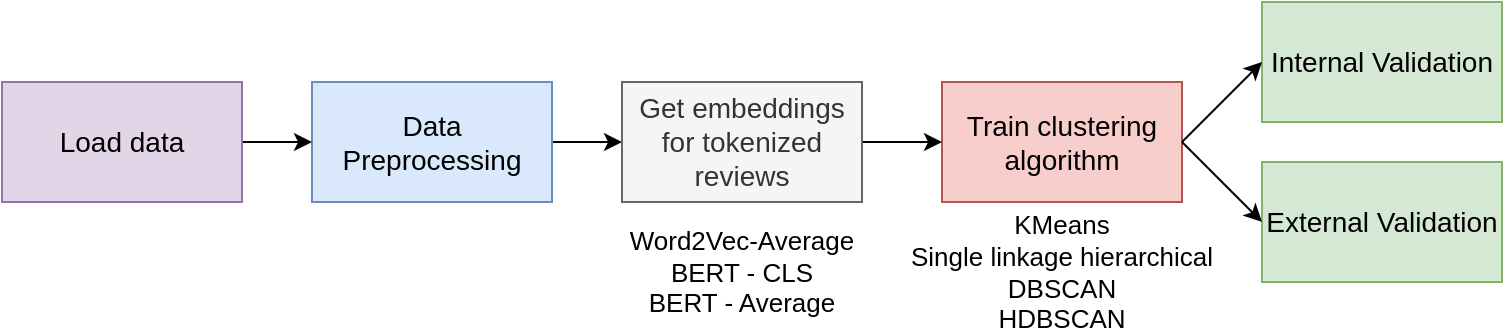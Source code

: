 <mxfile version="21.1.4">
  <diagram name="Page-1" id="FPDV_LwQbvroBTClhenk">
    <mxGraphModel dx="1195" dy="633" grid="1" gridSize="10" guides="1" tooltips="1" connect="1" arrows="1" fold="1" page="1" pageScale="1" pageWidth="850" pageHeight="1100" math="0" shadow="0">
      <root>
        <mxCell id="0" />
        <mxCell id="1" parent="0" />
        <mxCell id="qfjPMOeEmuE7D2GVpSL8-11" value="" style="edgeStyle=orthogonalEdgeStyle;rounded=0;orthogonalLoop=1;jettySize=auto;html=1;" edge="1" parent="1" source="qfjPMOeEmuE7D2GVpSL8-1" target="qfjPMOeEmuE7D2GVpSL8-3">
          <mxGeometry relative="1" as="geometry" />
        </mxCell>
        <mxCell id="qfjPMOeEmuE7D2GVpSL8-1" value="&lt;span style=&quot;font-size: 14px;&quot;&gt;Data &lt;br&gt;Preprocessing&lt;/span&gt;" style="rounded=0;whiteSpace=wrap;html=1;fillColor=#dae8fc;strokeColor=#6c8ebf;" vertex="1" parent="1">
          <mxGeometry x="205" y="290" width="120" height="60" as="geometry" />
        </mxCell>
        <mxCell id="qfjPMOeEmuE7D2GVpSL8-2" value="&lt;font style=&quot;font-size: 14px;&quot;&gt;Train clustering algorithm&lt;/font&gt;" style="rounded=0;whiteSpace=wrap;html=1;fillColor=#f8cecc;strokeColor=#b85450;" vertex="1" parent="1">
          <mxGeometry x="520" y="290" width="120" height="60" as="geometry" />
        </mxCell>
        <mxCell id="qfjPMOeEmuE7D2GVpSL8-12" value="" style="edgeStyle=orthogonalEdgeStyle;rounded=0;orthogonalLoop=1;jettySize=auto;html=1;" edge="1" parent="1" source="qfjPMOeEmuE7D2GVpSL8-3" target="qfjPMOeEmuE7D2GVpSL8-2">
          <mxGeometry relative="1" as="geometry" />
        </mxCell>
        <mxCell id="qfjPMOeEmuE7D2GVpSL8-3" value="&lt;font style=&quot;font-size: 14px;&quot;&gt;Get embeddings for tokenized reviews&lt;/font&gt;" style="rounded=0;whiteSpace=wrap;html=1;fillColor=#f5f5f5;strokeColor=#666666;fontColor=#333333;" vertex="1" parent="1">
          <mxGeometry x="360" y="290" width="120" height="60" as="geometry" />
        </mxCell>
        <mxCell id="qfjPMOeEmuE7D2GVpSL8-10" value="" style="edgeStyle=orthogonalEdgeStyle;rounded=0;orthogonalLoop=1;jettySize=auto;html=1;" edge="1" parent="1" source="qfjPMOeEmuE7D2GVpSL8-4" target="qfjPMOeEmuE7D2GVpSL8-1">
          <mxGeometry relative="1" as="geometry" />
        </mxCell>
        <mxCell id="qfjPMOeEmuE7D2GVpSL8-4" value="&lt;span style=&quot;font-weight: normal;&quot;&gt;&lt;font style=&quot;font-size: 14px;&quot;&gt;Load data&lt;/font&gt;&lt;/span&gt;" style="rounded=0;whiteSpace=wrap;html=1;fillColor=#e1d5e7;strokeColor=#9673a6;fontStyle=1" vertex="1" parent="1">
          <mxGeometry x="50" y="290" width="120" height="60" as="geometry" />
        </mxCell>
        <mxCell id="qfjPMOeEmuE7D2GVpSL8-7" value="&lt;font style=&quot;font-size: 14px;&quot;&gt;Internal Validation&lt;/font&gt;" style="rounded=0;whiteSpace=wrap;html=1;fillColor=#d5e8d4;strokeColor=#82b366;" vertex="1" parent="1">
          <mxGeometry x="680" y="250" width="120" height="60" as="geometry" />
        </mxCell>
        <mxCell id="qfjPMOeEmuE7D2GVpSL8-14" value="" style="endArrow=classic;html=1;rounded=0;entryX=0;entryY=0.5;entryDx=0;entryDy=0;" edge="1" parent="1" target="qfjPMOeEmuE7D2GVpSL8-7">
          <mxGeometry width="50" height="50" relative="1" as="geometry">
            <mxPoint x="640" y="320" as="sourcePoint" />
            <mxPoint x="690" y="270" as="targetPoint" />
          </mxGeometry>
        </mxCell>
        <mxCell id="qfjPMOeEmuE7D2GVpSL8-15" value="&lt;font style=&quot;font-size: 14px;&quot;&gt;External Validation&lt;/font&gt;" style="rounded=0;whiteSpace=wrap;html=1;fillColor=#d5e8d4;strokeColor=#82b366;" vertex="1" parent="1">
          <mxGeometry x="680" y="330" width="120" height="60" as="geometry" />
        </mxCell>
        <mxCell id="qfjPMOeEmuE7D2GVpSL8-16" value="" style="endArrow=classic;html=1;rounded=0;entryX=0;entryY=0.5;entryDx=0;entryDy=0;" edge="1" parent="1" target="qfjPMOeEmuE7D2GVpSL8-15">
          <mxGeometry width="50" height="50" relative="1" as="geometry">
            <mxPoint x="640" y="320" as="sourcePoint" />
            <mxPoint x="350" y="350" as="targetPoint" />
          </mxGeometry>
        </mxCell>
        <mxCell id="qfjPMOeEmuE7D2GVpSL8-17" value="&lt;font style=&quot;font-size: 13px;&quot;&gt;Word2Vec-Average&lt;br&gt;BERT - CLS&lt;br&gt;BERT - Average&lt;/font&gt;" style="text;html=1;strokeColor=none;fillColor=none;align=center;verticalAlign=middle;whiteSpace=wrap;rounded=0;" vertex="1" parent="1">
          <mxGeometry x="360" y="370" width="120" height="30" as="geometry" />
        </mxCell>
        <mxCell id="qfjPMOeEmuE7D2GVpSL8-18" value="&lt;font style=&quot;font-size: 13px;&quot;&gt;KMeans&lt;br&gt;Single linkage hierarchical&lt;br&gt;DBSCAN&lt;br&gt;HDBSCAN&lt;/font&gt;" style="text;html=1;strokeColor=none;fillColor=none;align=center;verticalAlign=middle;whiteSpace=wrap;rounded=0;" vertex="1" parent="1">
          <mxGeometry x="500" y="370" width="160" height="30" as="geometry" />
        </mxCell>
      </root>
    </mxGraphModel>
  </diagram>
</mxfile>
